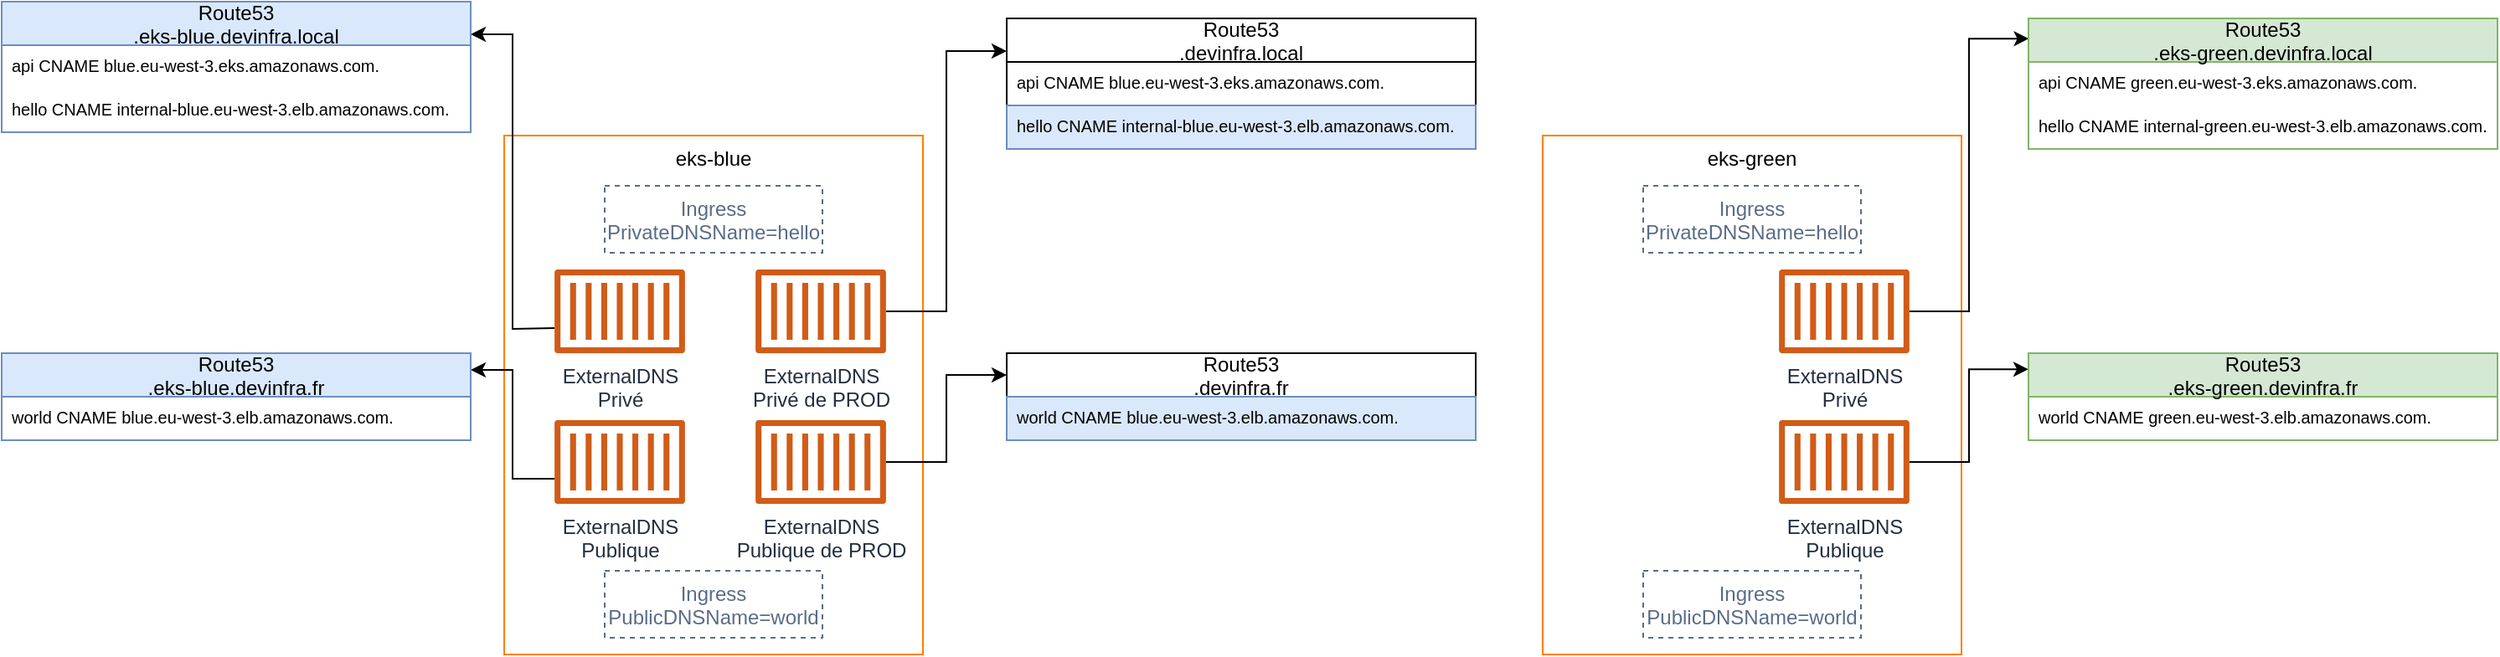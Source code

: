 <mxfile version="14.8.4" type="device"><diagram id="Ht1M8jgEwFfnCIfOTk4-" name="Page-1"><mxGraphModel dx="2249" dy="762" grid="1" gridSize="10" guides="1" tooltips="1" connect="1" arrows="1" fold="1" page="1" pageScale="1" pageWidth="827" pageHeight="1169" math="0" shadow="0"><root><mxCell id="0"/><mxCell id="1" parent="0"/><mxCell id="k5W9xsYktUSqRRLWM8jy-3" value="eks-blue" style="verticalAlign=top;fontStyle=0;strokeColor=#FF8000;" parent="1" vertex="1"><mxGeometry x="160" y="220" width="250" height="310" as="geometry"/></mxCell><mxCell id="k5W9xsYktUSqRRLWM8jy-6" value="ExternalDNS&lt;br&gt;Privé" style="outlineConnect=0;fontColor=#232F3E;gradientColor=none;fillColor=#D05C17;strokeColor=none;dashed=0;verticalLabelPosition=bottom;verticalAlign=top;align=center;html=1;fontSize=12;fontStyle=0;aspect=fixed;pointerEvents=1;shape=mxgraph.aws4.container_1;" parent="1" vertex="1"><mxGeometry x="190" y="300" width="78" height="50" as="geometry"/></mxCell><mxCell id="k5W9xsYktUSqRRLWM8jy-10" value="ExternalDNS&lt;br&gt;Publique" style="outlineConnect=0;fontColor=#232F3E;gradientColor=none;fillColor=#D05C17;strokeColor=none;dashed=0;verticalLabelPosition=bottom;verticalAlign=top;align=center;html=1;fontSize=12;fontStyle=0;aspect=fixed;pointerEvents=1;shape=mxgraph.aws4.container_1;" parent="1" vertex="1"><mxGeometry x="190" y="390" width="78" height="50" as="geometry"/></mxCell><mxCell id="k5W9xsYktUSqRRLWM8jy-17" value="Ingress&#10;PrivateDNSName=hello" style="fillColor=none;strokeColor=#5A6C86;dashed=1;verticalAlign=top;fontStyle=0;fontColor=#5A6C86;" parent="1" vertex="1"><mxGeometry x="220" y="250" width="130" height="40" as="geometry"/></mxCell><mxCell id="k5W9xsYktUSqRRLWM8jy-32" style="edgeStyle=orthogonalEdgeStyle;rounded=0;orthogonalLoop=1;jettySize=auto;html=1;entryX=1;entryY=0.25;entryDx=0;entryDy=0;" parent="1" target="awfMEJctCj2FxYCj-Qh--1" edge="1"><mxGeometry relative="1" as="geometry"><mxPoint x="190" y="334.966" as="sourcePoint"/><mxPoint x="140" y="162.5" as="targetPoint"/></mxGeometry></mxCell><mxCell id="k5W9xsYktUSqRRLWM8jy-33" style="edgeStyle=orthogonalEdgeStyle;rounded=0;orthogonalLoop=1;jettySize=auto;html=1;" parent="1" edge="1"><mxGeometry relative="1" as="geometry"><mxPoint x="190" y="425.034" as="sourcePoint"/><mxPoint x="140" y="360" as="targetPoint"/><Array as="points"><mxPoint x="165" y="425"/><mxPoint x="165" y="360"/><mxPoint x="140" y="360"/></Array></mxGeometry></mxCell><mxCell id="k5W9xsYktUSqRRLWM8jy-24" value="eks-green" style="verticalAlign=top;fontStyle=0;strokeColor=#FF8000;" parent="1" vertex="1"><mxGeometry x="780" y="220" width="250" height="310" as="geometry"/></mxCell><mxCell id="k5W9xsYktUSqRRLWM8jy-25" value="Ingress&#10;PrivateDNSName=hello" style="fillColor=none;strokeColor=#5A6C86;dashed=1;verticalAlign=top;fontStyle=0;fontColor=#5A6C86;" parent="1" vertex="1"><mxGeometry x="840" y="250" width="130" height="40" as="geometry"/></mxCell><mxCell id="k5W9xsYktUSqRRLWM8jy-36" style="edgeStyle=orthogonalEdgeStyle;rounded=0;orthogonalLoop=1;jettySize=auto;html=1;entryX=0.001;entryY=0.155;entryDx=0;entryDy=0;entryPerimeter=0;" parent="1" source="k5W9xsYktUSqRRLWM8jy-26" target="awfMEJctCj2FxYCj-Qh--10" edge="1"><mxGeometry relative="1" as="geometry"><mxPoint x="1070" y="162.5" as="targetPoint"/></mxGeometry></mxCell><mxCell id="k5W9xsYktUSqRRLWM8jy-26" value="ExternalDNS&lt;br&gt;Privé" style="outlineConnect=0;fontColor=#232F3E;gradientColor=none;fillColor=#D05C17;strokeColor=none;dashed=0;verticalLabelPosition=bottom;verticalAlign=top;align=center;html=1;fontSize=12;fontStyle=0;aspect=fixed;pointerEvents=1;shape=mxgraph.aws4.container_1;" parent="1" vertex="1"><mxGeometry x="921" y="300" width="78" height="50" as="geometry"/></mxCell><mxCell id="k5W9xsYktUSqRRLWM8jy-37" style="edgeStyle=orthogonalEdgeStyle;rounded=0;orthogonalLoop=1;jettySize=auto;html=1;entryX=0;entryY=0.184;entryDx=0;entryDy=0;entryPerimeter=0;" parent="1" source="k5W9xsYktUSqRRLWM8jy-29" target="awfMEJctCj2FxYCj-Qh--13" edge="1"><mxGeometry relative="1" as="geometry"><mxPoint x="1066.62" y="359.62" as="targetPoint"/></mxGeometry></mxCell><mxCell id="k5W9xsYktUSqRRLWM8jy-29" value="ExternalDNS&lt;br&gt;Publique" style="outlineConnect=0;fontColor=#232F3E;gradientColor=none;fillColor=#D05C17;strokeColor=none;dashed=0;verticalLabelPosition=bottom;verticalAlign=top;align=center;html=1;fontSize=12;fontStyle=0;aspect=fixed;pointerEvents=1;shape=mxgraph.aws4.container_1;" parent="1" vertex="1"><mxGeometry x="921" y="390" width="78" height="50" as="geometry"/></mxCell><mxCell id="awfMEJctCj2FxYCj-Qh--1" value="Route53&#10;.eks-blue.devinfra.local" style="swimlane;fontStyle=0;childLayout=stackLayout;horizontal=1;startSize=26;fillColor=#dae8fc;horizontalStack=0;resizeParent=1;resizeParentMax=0;resizeLast=0;collapsible=1;marginBottom=0;strokeColor=#6c8ebf;" parent="1" vertex="1"><mxGeometry x="-140" y="140" width="280" height="78" as="geometry"/></mxCell><mxCell id="awfMEJctCj2FxYCj-Qh--2" value="api CNAME blue.eu-west-3.eks.amazonaws.com." style="text;align=left;verticalAlign=top;spacingLeft=4;spacingRight=4;overflow=hidden;rotatable=0;points=[[0,0.5],[1,0.5]];portConstraint=eastwest;fontSize=10;" parent="awfMEJctCj2FxYCj-Qh--1" vertex="1"><mxGeometry y="26" width="280" height="26" as="geometry"/></mxCell><mxCell id="awfMEJctCj2FxYCj-Qh--3" value="hello CNAME internal-blue.eu-west-3.elb.amazonaws.com." style="text;align=left;verticalAlign=top;spacingLeft=4;spacingRight=4;overflow=hidden;rotatable=0;points=[[0,0.5],[1,0.5]];portConstraint=eastwest;fontSize=10;" parent="awfMEJctCj2FxYCj-Qh--1" vertex="1"><mxGeometry y="52" width="280" height="26" as="geometry"/></mxCell><mxCell id="awfMEJctCj2FxYCj-Qh--5" value="Route53&#10;.eks-blue.devinfra.fr" style="swimlane;fontStyle=0;childLayout=stackLayout;horizontal=1;startSize=26;fillColor=#dae8fc;horizontalStack=0;resizeParent=1;resizeParentMax=0;resizeLast=0;collapsible=1;marginBottom=0;strokeColor=#6c8ebf;" parent="1" vertex="1"><mxGeometry x="-140" y="350" width="280" height="52" as="geometry"/></mxCell><mxCell id="awfMEJctCj2FxYCj-Qh--7" value="world CNAME blue.eu-west-3.elb.amazonaws.com." style="text;strokeColor=none;fillColor=none;align=left;verticalAlign=top;spacingLeft=4;spacingRight=4;overflow=hidden;rotatable=0;points=[[0,0.5],[1,0.5]];portConstraint=eastwest;fontSize=10;" parent="awfMEJctCj2FxYCj-Qh--5" vertex="1"><mxGeometry y="26" width="280" height="26" as="geometry"/></mxCell><mxCell id="awfMEJctCj2FxYCj-Qh--8" value="Ingress&#10;PublicDNSName=world" style="fillColor=none;strokeColor=#5A6C86;dashed=1;verticalAlign=top;fontStyle=0;fontColor=#5A6C86;" parent="1" vertex="1"><mxGeometry x="220" y="480" width="130" height="40" as="geometry"/></mxCell><mxCell id="awfMEJctCj2FxYCj-Qh--9" value="Ingress&#10;PublicDNSName=world" style="fillColor=none;strokeColor=#5A6C86;dashed=1;verticalAlign=top;fontStyle=0;fontColor=#5A6C86;" parent="1" vertex="1"><mxGeometry x="840" y="480" width="130" height="40" as="geometry"/></mxCell><mxCell id="awfMEJctCj2FxYCj-Qh--10" value="Route53&#10;.eks-green.devinfra.local" style="swimlane;fontStyle=0;childLayout=stackLayout;horizontal=1;startSize=26;fillColor=#d5e8d4;horizontalStack=0;resizeParent=1;resizeParentMax=0;resizeLast=0;collapsible=1;marginBottom=0;strokeColor=#82b366;" parent="1" vertex="1"><mxGeometry x="1070" y="150" width="280" height="78" as="geometry"/></mxCell><mxCell id="awfMEJctCj2FxYCj-Qh--11" value="api CNAME green.eu-west-3.eks.amazonaws.com." style="text;strokeColor=none;fillColor=none;align=left;verticalAlign=top;spacingLeft=4;spacingRight=4;overflow=hidden;rotatable=0;points=[[0,0.5],[1,0.5]];portConstraint=eastwest;fontSize=10;" parent="awfMEJctCj2FxYCj-Qh--10" vertex="1"><mxGeometry y="26" width="280" height="26" as="geometry"/></mxCell><mxCell id="awfMEJctCj2FxYCj-Qh--12" value="hello CNAME internal-green.eu-west-3.elb.amazonaws.com." style="text;strokeColor=none;fillColor=none;align=left;verticalAlign=top;spacingLeft=4;spacingRight=4;overflow=hidden;rotatable=0;points=[[0,0.5],[1,0.5]];portConstraint=eastwest;fontSize=10;" parent="awfMEJctCj2FxYCj-Qh--10" vertex="1"><mxGeometry y="52" width="280" height="26" as="geometry"/></mxCell><mxCell id="awfMEJctCj2FxYCj-Qh--13" value="Route53&#10;.eks-green.devinfra.fr" style="swimlane;fontStyle=0;childLayout=stackLayout;horizontal=1;startSize=26;fillColor=#d5e8d4;horizontalStack=0;resizeParent=1;resizeParentMax=0;resizeLast=0;collapsible=1;marginBottom=0;strokeColor=#82b366;" parent="1" vertex="1"><mxGeometry x="1070" y="350" width="280" height="52" as="geometry"/></mxCell><mxCell id="awfMEJctCj2FxYCj-Qh--14" value="world CNAME green.eu-west-3.elb.amazonaws.com." style="text;strokeColor=none;fillColor=none;align=left;verticalAlign=top;spacingLeft=4;spacingRight=4;overflow=hidden;rotatable=0;points=[[0,0.5],[1,0.5]];portConstraint=eastwest;fontSize=10;" parent="awfMEJctCj2FxYCj-Qh--13" vertex="1"><mxGeometry y="26" width="280" height="26" as="geometry"/></mxCell><mxCell id="awfMEJctCj2FxYCj-Qh--18" value="Route53&#10;.devinfra.local" style="swimlane;fontStyle=0;childLayout=stackLayout;horizontal=1;startSize=26;fillColor=none;horizontalStack=0;resizeParent=1;resizeParentMax=0;resizeLast=0;collapsible=1;marginBottom=0;" parent="1" vertex="1"><mxGeometry x="460" y="150" width="280" height="78" as="geometry"/></mxCell><mxCell id="awfMEJctCj2FxYCj-Qh--19" value="api CNAME blue.eu-west-3.eks.amazonaws.com." style="text;align=left;verticalAlign=top;spacingLeft=4;spacingRight=4;overflow=hidden;rotatable=0;points=[[0,0.5],[1,0.5]];portConstraint=eastwest;fontSize=10;" parent="awfMEJctCj2FxYCj-Qh--18" vertex="1"><mxGeometry y="26" width="280" height="26" as="geometry"/></mxCell><mxCell id="awfMEJctCj2FxYCj-Qh--20" value="hello CNAME internal-blue.eu-west-3.elb.amazonaws.com." style="text;strokeColor=#6c8ebf;fillColor=#dae8fc;align=left;verticalAlign=top;spacingLeft=4;spacingRight=4;overflow=hidden;rotatable=0;points=[[0,0.5],[1,0.5]];portConstraint=eastwest;fontSize=10;" parent="awfMEJctCj2FxYCj-Qh--18" vertex="1"><mxGeometry y="52" width="280" height="26" as="geometry"/></mxCell><mxCell id="awfMEJctCj2FxYCj-Qh--21" value="Route53&#10;.devinfra.fr" style="swimlane;fontStyle=0;childLayout=stackLayout;horizontal=1;startSize=26;fillColor=none;horizontalStack=0;resizeParent=1;resizeParentMax=0;resizeLast=0;collapsible=1;marginBottom=0;" parent="1" vertex="1"><mxGeometry x="460" y="350" width="280" height="52" as="geometry"/></mxCell><mxCell id="awfMEJctCj2FxYCj-Qh--22" value="world CNAME blue.eu-west-3.elb.amazonaws.com." style="text;strokeColor=#6c8ebf;fillColor=#dae8fc;align=left;verticalAlign=top;spacingLeft=4;spacingRight=4;overflow=hidden;rotatable=0;points=[[0,0.5],[1,0.5]];portConstraint=eastwest;fontSize=10;" parent="awfMEJctCj2FxYCj-Qh--21" vertex="1"><mxGeometry y="26" width="280" height="26" as="geometry"/></mxCell><mxCell id="awfMEJctCj2FxYCj-Qh--25" style="edgeStyle=orthogonalEdgeStyle;rounded=0;orthogonalLoop=1;jettySize=auto;html=1;entryX=0;entryY=0.25;entryDx=0;entryDy=0;fontSize=10;" parent="1" source="awfMEJctCj2FxYCj-Qh--23" target="awfMEJctCj2FxYCj-Qh--18" edge="1"><mxGeometry relative="1" as="geometry"/></mxCell><mxCell id="awfMEJctCj2FxYCj-Qh--23" value="ExternalDNS&lt;br&gt;Privé de PROD" style="outlineConnect=0;fontColor=#232F3E;gradientColor=none;fillColor=#D05C17;strokeColor=none;dashed=0;verticalLabelPosition=bottom;verticalAlign=top;align=center;html=1;fontSize=12;fontStyle=0;aspect=fixed;pointerEvents=1;shape=mxgraph.aws4.container_1;" parent="1" vertex="1"><mxGeometry x="310" y="300" width="78" height="50" as="geometry"/></mxCell><mxCell id="awfMEJctCj2FxYCj-Qh--27" style="edgeStyle=orthogonalEdgeStyle;rounded=0;orthogonalLoop=1;jettySize=auto;html=1;entryX=0;entryY=0.25;entryDx=0;entryDy=0;fontSize=10;" parent="1" source="awfMEJctCj2FxYCj-Qh--24" target="awfMEJctCj2FxYCj-Qh--21" edge="1"><mxGeometry relative="1" as="geometry"/></mxCell><mxCell id="awfMEJctCj2FxYCj-Qh--24" value="ExternalDNS&lt;br&gt;Publique de PROD" style="outlineConnect=0;fontColor=#232F3E;gradientColor=none;fillColor=#D05C17;strokeColor=none;dashed=0;verticalLabelPosition=bottom;verticalAlign=top;align=center;html=1;fontSize=12;fontStyle=0;aspect=fixed;pointerEvents=1;shape=mxgraph.aws4.container_1;" parent="1" vertex="1"><mxGeometry x="310" y="390" width="78" height="50" as="geometry"/></mxCell></root></mxGraphModel></diagram></mxfile>